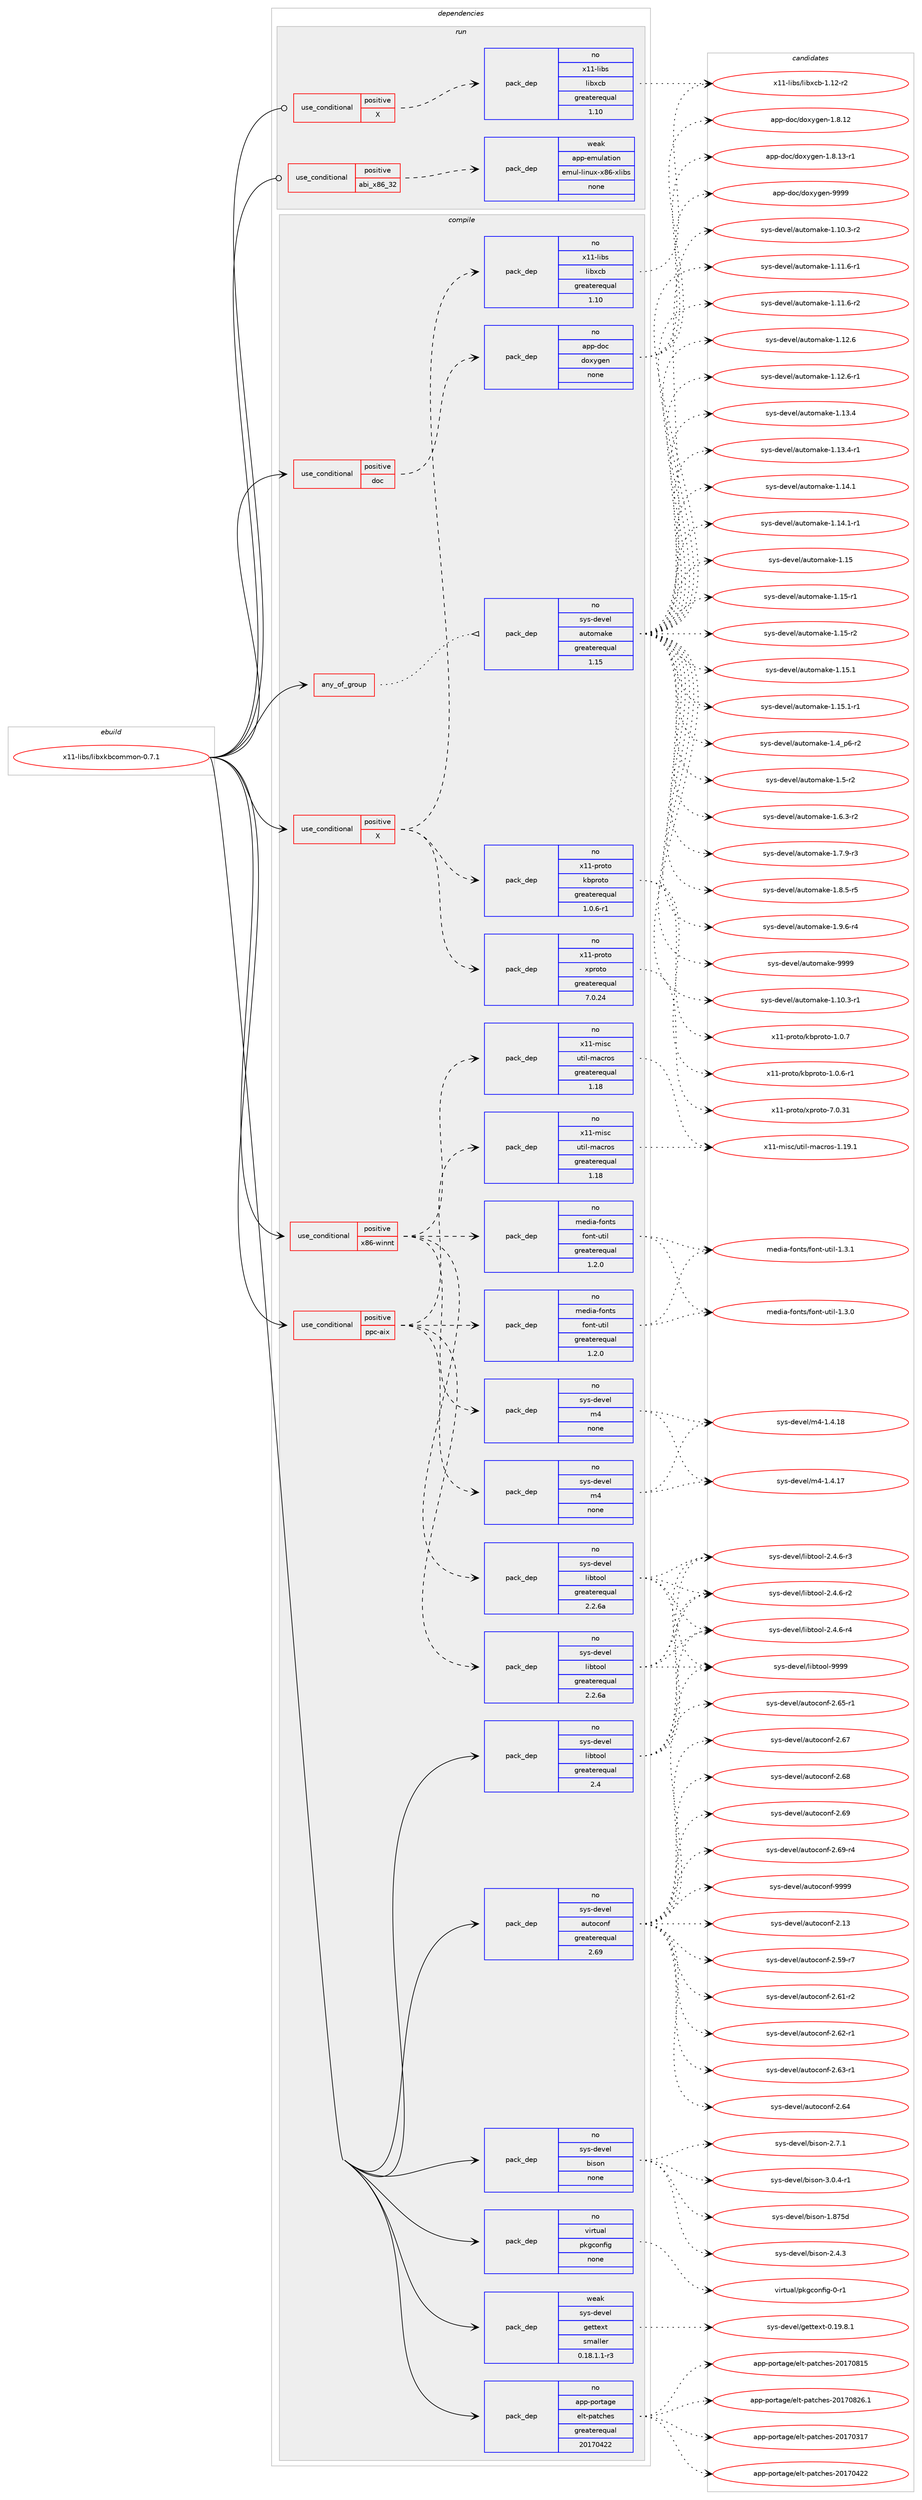 digraph prolog {

# *************
# Graph options
# *************

newrank=true;
concentrate=true;
compound=true;
graph [rankdir=LR,fontname=Helvetica,fontsize=10,ranksep=1.5];#, ranksep=2.5, nodesep=0.2];
edge  [arrowhead=vee];
node  [fontname=Helvetica,fontsize=10];

# **********
# The ebuild
# **********

subgraph cluster_leftcol {
color=gray;
rank=same;
label=<<i>ebuild</i>>;
id [label="x11-libs/libxkbcommon-0.7.1", color=red, width=4, href="../x11-libs/libxkbcommon-0.7.1.svg"];
}

# ****************
# The dependencies
# ****************

subgraph cluster_midcol {
color=gray;
label=<<i>dependencies</i>>;
subgraph cluster_compile {
fillcolor="#eeeeee";
style=filled;
label=<<i>compile</i>>;
subgraph any9385 {
dependency519876 [label=<<TABLE BORDER="0" CELLBORDER="1" CELLSPACING="0" CELLPADDING="4"><TR><TD CELLPADDING="10">any_of_group</TD></TR></TABLE>>, shape=none, color=red];subgraph pack387402 {
dependency519877 [label=<<TABLE BORDER="0" CELLBORDER="1" CELLSPACING="0" CELLPADDING="4" WIDTH="220"><TR><TD ROWSPAN="6" CELLPADDING="30">pack_dep</TD></TR><TR><TD WIDTH="110">no</TD></TR><TR><TD>sys-devel</TD></TR><TR><TD>automake</TD></TR><TR><TD>greaterequal</TD></TR><TR><TD>1.15</TD></TR></TABLE>>, shape=none, color=blue];
}
dependency519876:e -> dependency519877:w [weight=20,style="dotted",arrowhead="oinv"];
}
id:e -> dependency519876:w [weight=20,style="solid",arrowhead="vee"];
subgraph cond122746 {
dependency519878 [label=<<TABLE BORDER="0" CELLBORDER="1" CELLSPACING="0" CELLPADDING="4"><TR><TD ROWSPAN="3" CELLPADDING="10">use_conditional</TD></TR><TR><TD>positive</TD></TR><TR><TD>X</TD></TR></TABLE>>, shape=none, color=red];
subgraph pack387403 {
dependency519879 [label=<<TABLE BORDER="0" CELLBORDER="1" CELLSPACING="0" CELLPADDING="4" WIDTH="220"><TR><TD ROWSPAN="6" CELLPADDING="30">pack_dep</TD></TR><TR><TD WIDTH="110">no</TD></TR><TR><TD>x11-libs</TD></TR><TR><TD>libxcb</TD></TR><TR><TD>greaterequal</TD></TR><TR><TD>1.10</TD></TR></TABLE>>, shape=none, color=blue];
}
dependency519878:e -> dependency519879:w [weight=20,style="dashed",arrowhead="vee"];
subgraph pack387404 {
dependency519880 [label=<<TABLE BORDER="0" CELLBORDER="1" CELLSPACING="0" CELLPADDING="4" WIDTH="220"><TR><TD ROWSPAN="6" CELLPADDING="30">pack_dep</TD></TR><TR><TD WIDTH="110">no</TD></TR><TR><TD>x11-proto</TD></TR><TR><TD>xproto</TD></TR><TR><TD>greaterequal</TD></TR><TR><TD>7.0.24</TD></TR></TABLE>>, shape=none, color=blue];
}
dependency519878:e -> dependency519880:w [weight=20,style="dashed",arrowhead="vee"];
subgraph pack387405 {
dependency519881 [label=<<TABLE BORDER="0" CELLBORDER="1" CELLSPACING="0" CELLPADDING="4" WIDTH="220"><TR><TD ROWSPAN="6" CELLPADDING="30">pack_dep</TD></TR><TR><TD WIDTH="110">no</TD></TR><TR><TD>x11-proto</TD></TR><TR><TD>kbproto</TD></TR><TR><TD>greaterequal</TD></TR><TR><TD>1.0.6-r1</TD></TR></TABLE>>, shape=none, color=blue];
}
dependency519878:e -> dependency519881:w [weight=20,style="dashed",arrowhead="vee"];
}
id:e -> dependency519878:w [weight=20,style="solid",arrowhead="vee"];
subgraph cond122747 {
dependency519882 [label=<<TABLE BORDER="0" CELLBORDER="1" CELLSPACING="0" CELLPADDING="4"><TR><TD ROWSPAN="3" CELLPADDING="10">use_conditional</TD></TR><TR><TD>positive</TD></TR><TR><TD>doc</TD></TR></TABLE>>, shape=none, color=red];
subgraph pack387406 {
dependency519883 [label=<<TABLE BORDER="0" CELLBORDER="1" CELLSPACING="0" CELLPADDING="4" WIDTH="220"><TR><TD ROWSPAN="6" CELLPADDING="30">pack_dep</TD></TR><TR><TD WIDTH="110">no</TD></TR><TR><TD>app-doc</TD></TR><TR><TD>doxygen</TD></TR><TR><TD>none</TD></TR><TR><TD></TD></TR></TABLE>>, shape=none, color=blue];
}
dependency519882:e -> dependency519883:w [weight=20,style="dashed",arrowhead="vee"];
}
id:e -> dependency519882:w [weight=20,style="solid",arrowhead="vee"];
subgraph cond122748 {
dependency519884 [label=<<TABLE BORDER="0" CELLBORDER="1" CELLSPACING="0" CELLPADDING="4"><TR><TD ROWSPAN="3" CELLPADDING="10">use_conditional</TD></TR><TR><TD>positive</TD></TR><TR><TD>ppc-aix</TD></TR></TABLE>>, shape=none, color=red];
subgraph pack387407 {
dependency519885 [label=<<TABLE BORDER="0" CELLBORDER="1" CELLSPACING="0" CELLPADDING="4" WIDTH="220"><TR><TD ROWSPAN="6" CELLPADDING="30">pack_dep</TD></TR><TR><TD WIDTH="110">no</TD></TR><TR><TD>sys-devel</TD></TR><TR><TD>libtool</TD></TR><TR><TD>greaterequal</TD></TR><TR><TD>2.2.6a</TD></TR></TABLE>>, shape=none, color=blue];
}
dependency519884:e -> dependency519885:w [weight=20,style="dashed",arrowhead="vee"];
subgraph pack387408 {
dependency519886 [label=<<TABLE BORDER="0" CELLBORDER="1" CELLSPACING="0" CELLPADDING="4" WIDTH="220"><TR><TD ROWSPAN="6" CELLPADDING="30">pack_dep</TD></TR><TR><TD WIDTH="110">no</TD></TR><TR><TD>sys-devel</TD></TR><TR><TD>m4</TD></TR><TR><TD>none</TD></TR><TR><TD></TD></TR></TABLE>>, shape=none, color=blue];
}
dependency519884:e -> dependency519886:w [weight=20,style="dashed",arrowhead="vee"];
subgraph pack387409 {
dependency519887 [label=<<TABLE BORDER="0" CELLBORDER="1" CELLSPACING="0" CELLPADDING="4" WIDTH="220"><TR><TD ROWSPAN="6" CELLPADDING="30">pack_dep</TD></TR><TR><TD WIDTH="110">no</TD></TR><TR><TD>x11-misc</TD></TR><TR><TD>util-macros</TD></TR><TR><TD>greaterequal</TD></TR><TR><TD>1.18</TD></TR></TABLE>>, shape=none, color=blue];
}
dependency519884:e -> dependency519887:w [weight=20,style="dashed",arrowhead="vee"];
subgraph pack387410 {
dependency519888 [label=<<TABLE BORDER="0" CELLBORDER="1" CELLSPACING="0" CELLPADDING="4" WIDTH="220"><TR><TD ROWSPAN="6" CELLPADDING="30">pack_dep</TD></TR><TR><TD WIDTH="110">no</TD></TR><TR><TD>media-fonts</TD></TR><TR><TD>font-util</TD></TR><TR><TD>greaterequal</TD></TR><TR><TD>1.2.0</TD></TR></TABLE>>, shape=none, color=blue];
}
dependency519884:e -> dependency519888:w [weight=20,style="dashed",arrowhead="vee"];
}
id:e -> dependency519884:w [weight=20,style="solid",arrowhead="vee"];
subgraph cond122749 {
dependency519889 [label=<<TABLE BORDER="0" CELLBORDER="1" CELLSPACING="0" CELLPADDING="4"><TR><TD ROWSPAN="3" CELLPADDING="10">use_conditional</TD></TR><TR><TD>positive</TD></TR><TR><TD>x86-winnt</TD></TR></TABLE>>, shape=none, color=red];
subgraph pack387411 {
dependency519890 [label=<<TABLE BORDER="0" CELLBORDER="1" CELLSPACING="0" CELLPADDING="4" WIDTH="220"><TR><TD ROWSPAN="6" CELLPADDING="30">pack_dep</TD></TR><TR><TD WIDTH="110">no</TD></TR><TR><TD>sys-devel</TD></TR><TR><TD>libtool</TD></TR><TR><TD>greaterequal</TD></TR><TR><TD>2.2.6a</TD></TR></TABLE>>, shape=none, color=blue];
}
dependency519889:e -> dependency519890:w [weight=20,style="dashed",arrowhead="vee"];
subgraph pack387412 {
dependency519891 [label=<<TABLE BORDER="0" CELLBORDER="1" CELLSPACING="0" CELLPADDING="4" WIDTH="220"><TR><TD ROWSPAN="6" CELLPADDING="30">pack_dep</TD></TR><TR><TD WIDTH="110">no</TD></TR><TR><TD>sys-devel</TD></TR><TR><TD>m4</TD></TR><TR><TD>none</TD></TR><TR><TD></TD></TR></TABLE>>, shape=none, color=blue];
}
dependency519889:e -> dependency519891:w [weight=20,style="dashed",arrowhead="vee"];
subgraph pack387413 {
dependency519892 [label=<<TABLE BORDER="0" CELLBORDER="1" CELLSPACING="0" CELLPADDING="4" WIDTH="220"><TR><TD ROWSPAN="6" CELLPADDING="30">pack_dep</TD></TR><TR><TD WIDTH="110">no</TD></TR><TR><TD>x11-misc</TD></TR><TR><TD>util-macros</TD></TR><TR><TD>greaterequal</TD></TR><TR><TD>1.18</TD></TR></TABLE>>, shape=none, color=blue];
}
dependency519889:e -> dependency519892:w [weight=20,style="dashed",arrowhead="vee"];
subgraph pack387414 {
dependency519893 [label=<<TABLE BORDER="0" CELLBORDER="1" CELLSPACING="0" CELLPADDING="4" WIDTH="220"><TR><TD ROWSPAN="6" CELLPADDING="30">pack_dep</TD></TR><TR><TD WIDTH="110">no</TD></TR><TR><TD>media-fonts</TD></TR><TR><TD>font-util</TD></TR><TR><TD>greaterequal</TD></TR><TR><TD>1.2.0</TD></TR></TABLE>>, shape=none, color=blue];
}
dependency519889:e -> dependency519893:w [weight=20,style="dashed",arrowhead="vee"];
}
id:e -> dependency519889:w [weight=20,style="solid",arrowhead="vee"];
subgraph pack387415 {
dependency519894 [label=<<TABLE BORDER="0" CELLBORDER="1" CELLSPACING="0" CELLPADDING="4" WIDTH="220"><TR><TD ROWSPAN="6" CELLPADDING="30">pack_dep</TD></TR><TR><TD WIDTH="110">no</TD></TR><TR><TD>app-portage</TD></TR><TR><TD>elt-patches</TD></TR><TR><TD>greaterequal</TD></TR><TR><TD>20170422</TD></TR></TABLE>>, shape=none, color=blue];
}
id:e -> dependency519894:w [weight=20,style="solid",arrowhead="vee"];
subgraph pack387416 {
dependency519895 [label=<<TABLE BORDER="0" CELLBORDER="1" CELLSPACING="0" CELLPADDING="4" WIDTH="220"><TR><TD ROWSPAN="6" CELLPADDING="30">pack_dep</TD></TR><TR><TD WIDTH="110">no</TD></TR><TR><TD>sys-devel</TD></TR><TR><TD>autoconf</TD></TR><TR><TD>greaterequal</TD></TR><TR><TD>2.69</TD></TR></TABLE>>, shape=none, color=blue];
}
id:e -> dependency519895:w [weight=20,style="solid",arrowhead="vee"];
subgraph pack387417 {
dependency519896 [label=<<TABLE BORDER="0" CELLBORDER="1" CELLSPACING="0" CELLPADDING="4" WIDTH="220"><TR><TD ROWSPAN="6" CELLPADDING="30">pack_dep</TD></TR><TR><TD WIDTH="110">no</TD></TR><TR><TD>sys-devel</TD></TR><TR><TD>bison</TD></TR><TR><TD>none</TD></TR><TR><TD></TD></TR></TABLE>>, shape=none, color=blue];
}
id:e -> dependency519896:w [weight=20,style="solid",arrowhead="vee"];
subgraph pack387418 {
dependency519897 [label=<<TABLE BORDER="0" CELLBORDER="1" CELLSPACING="0" CELLPADDING="4" WIDTH="220"><TR><TD ROWSPAN="6" CELLPADDING="30">pack_dep</TD></TR><TR><TD WIDTH="110">no</TD></TR><TR><TD>sys-devel</TD></TR><TR><TD>libtool</TD></TR><TR><TD>greaterequal</TD></TR><TR><TD>2.4</TD></TR></TABLE>>, shape=none, color=blue];
}
id:e -> dependency519897:w [weight=20,style="solid",arrowhead="vee"];
subgraph pack387419 {
dependency519898 [label=<<TABLE BORDER="0" CELLBORDER="1" CELLSPACING="0" CELLPADDING="4" WIDTH="220"><TR><TD ROWSPAN="6" CELLPADDING="30">pack_dep</TD></TR><TR><TD WIDTH="110">no</TD></TR><TR><TD>virtual</TD></TR><TR><TD>pkgconfig</TD></TR><TR><TD>none</TD></TR><TR><TD></TD></TR></TABLE>>, shape=none, color=blue];
}
id:e -> dependency519898:w [weight=20,style="solid",arrowhead="vee"];
subgraph pack387420 {
dependency519899 [label=<<TABLE BORDER="0" CELLBORDER="1" CELLSPACING="0" CELLPADDING="4" WIDTH="220"><TR><TD ROWSPAN="6" CELLPADDING="30">pack_dep</TD></TR><TR><TD WIDTH="110">weak</TD></TR><TR><TD>sys-devel</TD></TR><TR><TD>gettext</TD></TR><TR><TD>smaller</TD></TR><TR><TD>0.18.1.1-r3</TD></TR></TABLE>>, shape=none, color=blue];
}
id:e -> dependency519899:w [weight=20,style="solid",arrowhead="vee"];
}
subgraph cluster_compileandrun {
fillcolor="#eeeeee";
style=filled;
label=<<i>compile and run</i>>;
}
subgraph cluster_run {
fillcolor="#eeeeee";
style=filled;
label=<<i>run</i>>;
subgraph cond122750 {
dependency519900 [label=<<TABLE BORDER="0" CELLBORDER="1" CELLSPACING="0" CELLPADDING="4"><TR><TD ROWSPAN="3" CELLPADDING="10">use_conditional</TD></TR><TR><TD>positive</TD></TR><TR><TD>X</TD></TR></TABLE>>, shape=none, color=red];
subgraph pack387421 {
dependency519901 [label=<<TABLE BORDER="0" CELLBORDER="1" CELLSPACING="0" CELLPADDING="4" WIDTH="220"><TR><TD ROWSPAN="6" CELLPADDING="30">pack_dep</TD></TR><TR><TD WIDTH="110">no</TD></TR><TR><TD>x11-libs</TD></TR><TR><TD>libxcb</TD></TR><TR><TD>greaterequal</TD></TR><TR><TD>1.10</TD></TR></TABLE>>, shape=none, color=blue];
}
dependency519900:e -> dependency519901:w [weight=20,style="dashed",arrowhead="vee"];
}
id:e -> dependency519900:w [weight=20,style="solid",arrowhead="odot"];
subgraph cond122751 {
dependency519902 [label=<<TABLE BORDER="0" CELLBORDER="1" CELLSPACING="0" CELLPADDING="4"><TR><TD ROWSPAN="3" CELLPADDING="10">use_conditional</TD></TR><TR><TD>positive</TD></TR><TR><TD>abi_x86_32</TD></TR></TABLE>>, shape=none, color=red];
subgraph pack387422 {
dependency519903 [label=<<TABLE BORDER="0" CELLBORDER="1" CELLSPACING="0" CELLPADDING="4" WIDTH="220"><TR><TD ROWSPAN="6" CELLPADDING="30">pack_dep</TD></TR><TR><TD WIDTH="110">weak</TD></TR><TR><TD>app-emulation</TD></TR><TR><TD>emul-linux-x86-xlibs</TD></TR><TR><TD>none</TD></TR><TR><TD></TD></TR></TABLE>>, shape=none, color=blue];
}
dependency519902:e -> dependency519903:w [weight=20,style="dashed",arrowhead="vee"];
}
id:e -> dependency519902:w [weight=20,style="solid",arrowhead="odot"];
}
}

# **************
# The candidates
# **************

subgraph cluster_choices {
rank=same;
color=gray;
label=<<i>candidates</i>>;

subgraph choice387402 {
color=black;
nodesep=1;
choice11512111545100101118101108479711711611110997107101454946494846514511449 [label="sys-devel/automake-1.10.3-r1", color=red, width=4,href="../sys-devel/automake-1.10.3-r1.svg"];
choice11512111545100101118101108479711711611110997107101454946494846514511450 [label="sys-devel/automake-1.10.3-r2", color=red, width=4,href="../sys-devel/automake-1.10.3-r2.svg"];
choice11512111545100101118101108479711711611110997107101454946494946544511449 [label="sys-devel/automake-1.11.6-r1", color=red, width=4,href="../sys-devel/automake-1.11.6-r1.svg"];
choice11512111545100101118101108479711711611110997107101454946494946544511450 [label="sys-devel/automake-1.11.6-r2", color=red, width=4,href="../sys-devel/automake-1.11.6-r2.svg"];
choice1151211154510010111810110847971171161111099710710145494649504654 [label="sys-devel/automake-1.12.6", color=red, width=4,href="../sys-devel/automake-1.12.6.svg"];
choice11512111545100101118101108479711711611110997107101454946495046544511449 [label="sys-devel/automake-1.12.6-r1", color=red, width=4,href="../sys-devel/automake-1.12.6-r1.svg"];
choice1151211154510010111810110847971171161111099710710145494649514652 [label="sys-devel/automake-1.13.4", color=red, width=4,href="../sys-devel/automake-1.13.4.svg"];
choice11512111545100101118101108479711711611110997107101454946495146524511449 [label="sys-devel/automake-1.13.4-r1", color=red, width=4,href="../sys-devel/automake-1.13.4-r1.svg"];
choice1151211154510010111810110847971171161111099710710145494649524649 [label="sys-devel/automake-1.14.1", color=red, width=4,href="../sys-devel/automake-1.14.1.svg"];
choice11512111545100101118101108479711711611110997107101454946495246494511449 [label="sys-devel/automake-1.14.1-r1", color=red, width=4,href="../sys-devel/automake-1.14.1-r1.svg"];
choice115121115451001011181011084797117116111109971071014549464953 [label="sys-devel/automake-1.15", color=red, width=4,href="../sys-devel/automake-1.15.svg"];
choice1151211154510010111810110847971171161111099710710145494649534511449 [label="sys-devel/automake-1.15-r1", color=red, width=4,href="../sys-devel/automake-1.15-r1.svg"];
choice1151211154510010111810110847971171161111099710710145494649534511450 [label="sys-devel/automake-1.15-r2", color=red, width=4,href="../sys-devel/automake-1.15-r2.svg"];
choice1151211154510010111810110847971171161111099710710145494649534649 [label="sys-devel/automake-1.15.1", color=red, width=4,href="../sys-devel/automake-1.15.1.svg"];
choice11512111545100101118101108479711711611110997107101454946495346494511449 [label="sys-devel/automake-1.15.1-r1", color=red, width=4,href="../sys-devel/automake-1.15.1-r1.svg"];
choice115121115451001011181011084797117116111109971071014549465295112544511450 [label="sys-devel/automake-1.4_p6-r2", color=red, width=4,href="../sys-devel/automake-1.4_p6-r2.svg"];
choice11512111545100101118101108479711711611110997107101454946534511450 [label="sys-devel/automake-1.5-r2", color=red, width=4,href="../sys-devel/automake-1.5-r2.svg"];
choice115121115451001011181011084797117116111109971071014549465446514511450 [label="sys-devel/automake-1.6.3-r2", color=red, width=4,href="../sys-devel/automake-1.6.3-r2.svg"];
choice115121115451001011181011084797117116111109971071014549465546574511451 [label="sys-devel/automake-1.7.9-r3", color=red, width=4,href="../sys-devel/automake-1.7.9-r3.svg"];
choice115121115451001011181011084797117116111109971071014549465646534511453 [label="sys-devel/automake-1.8.5-r5", color=red, width=4,href="../sys-devel/automake-1.8.5-r5.svg"];
choice115121115451001011181011084797117116111109971071014549465746544511452 [label="sys-devel/automake-1.9.6-r4", color=red, width=4,href="../sys-devel/automake-1.9.6-r4.svg"];
choice115121115451001011181011084797117116111109971071014557575757 [label="sys-devel/automake-9999", color=red, width=4,href="../sys-devel/automake-9999.svg"];
dependency519877:e -> choice11512111545100101118101108479711711611110997107101454946494846514511449:w [style=dotted,weight="100"];
dependency519877:e -> choice11512111545100101118101108479711711611110997107101454946494846514511450:w [style=dotted,weight="100"];
dependency519877:e -> choice11512111545100101118101108479711711611110997107101454946494946544511449:w [style=dotted,weight="100"];
dependency519877:e -> choice11512111545100101118101108479711711611110997107101454946494946544511450:w [style=dotted,weight="100"];
dependency519877:e -> choice1151211154510010111810110847971171161111099710710145494649504654:w [style=dotted,weight="100"];
dependency519877:e -> choice11512111545100101118101108479711711611110997107101454946495046544511449:w [style=dotted,weight="100"];
dependency519877:e -> choice1151211154510010111810110847971171161111099710710145494649514652:w [style=dotted,weight="100"];
dependency519877:e -> choice11512111545100101118101108479711711611110997107101454946495146524511449:w [style=dotted,weight="100"];
dependency519877:e -> choice1151211154510010111810110847971171161111099710710145494649524649:w [style=dotted,weight="100"];
dependency519877:e -> choice11512111545100101118101108479711711611110997107101454946495246494511449:w [style=dotted,weight="100"];
dependency519877:e -> choice115121115451001011181011084797117116111109971071014549464953:w [style=dotted,weight="100"];
dependency519877:e -> choice1151211154510010111810110847971171161111099710710145494649534511449:w [style=dotted,weight="100"];
dependency519877:e -> choice1151211154510010111810110847971171161111099710710145494649534511450:w [style=dotted,weight="100"];
dependency519877:e -> choice1151211154510010111810110847971171161111099710710145494649534649:w [style=dotted,weight="100"];
dependency519877:e -> choice11512111545100101118101108479711711611110997107101454946495346494511449:w [style=dotted,weight="100"];
dependency519877:e -> choice115121115451001011181011084797117116111109971071014549465295112544511450:w [style=dotted,weight="100"];
dependency519877:e -> choice11512111545100101118101108479711711611110997107101454946534511450:w [style=dotted,weight="100"];
dependency519877:e -> choice115121115451001011181011084797117116111109971071014549465446514511450:w [style=dotted,weight="100"];
dependency519877:e -> choice115121115451001011181011084797117116111109971071014549465546574511451:w [style=dotted,weight="100"];
dependency519877:e -> choice115121115451001011181011084797117116111109971071014549465646534511453:w [style=dotted,weight="100"];
dependency519877:e -> choice115121115451001011181011084797117116111109971071014549465746544511452:w [style=dotted,weight="100"];
dependency519877:e -> choice115121115451001011181011084797117116111109971071014557575757:w [style=dotted,weight="100"];
}
subgraph choice387403 {
color=black;
nodesep=1;
choice120494945108105981154710810598120999845494649504511450 [label="x11-libs/libxcb-1.12-r2", color=red, width=4,href="../x11-libs/libxcb-1.12-r2.svg"];
dependency519879:e -> choice120494945108105981154710810598120999845494649504511450:w [style=dotted,weight="100"];
}
subgraph choice387404 {
color=black;
nodesep=1;
choice1204949451121141111161114712011211411111611145554648465149 [label="x11-proto/xproto-7.0.31", color=red, width=4,href="../x11-proto/xproto-7.0.31.svg"];
dependency519880:e -> choice1204949451121141111161114712011211411111611145554648465149:w [style=dotted,weight="100"];
}
subgraph choice387405 {
color=black;
nodesep=1;
choice12049494511211411111611147107981121141111161114549464846544511449 [label="x11-proto/kbproto-1.0.6-r1", color=red, width=4,href="../x11-proto/kbproto-1.0.6-r1.svg"];
choice1204949451121141111161114710798112114111116111454946484655 [label="x11-proto/kbproto-1.0.7", color=red, width=4,href="../x11-proto/kbproto-1.0.7.svg"];
dependency519881:e -> choice12049494511211411111611147107981121141111161114549464846544511449:w [style=dotted,weight="100"];
dependency519881:e -> choice1204949451121141111161114710798112114111116111454946484655:w [style=dotted,weight="100"];
}
subgraph choice387406 {
color=black;
nodesep=1;
choice9711211245100111994710011112012110310111045494656464950 [label="app-doc/doxygen-1.8.12", color=red, width=4,href="../app-doc/doxygen-1.8.12.svg"];
choice97112112451001119947100111120121103101110454946564649514511449 [label="app-doc/doxygen-1.8.13-r1", color=red, width=4,href="../app-doc/doxygen-1.8.13-r1.svg"];
choice971121124510011199471001111201211031011104557575757 [label="app-doc/doxygen-9999", color=red, width=4,href="../app-doc/doxygen-9999.svg"];
dependency519883:e -> choice9711211245100111994710011112012110310111045494656464950:w [style=dotted,weight="100"];
dependency519883:e -> choice97112112451001119947100111120121103101110454946564649514511449:w [style=dotted,weight="100"];
dependency519883:e -> choice971121124510011199471001111201211031011104557575757:w [style=dotted,weight="100"];
}
subgraph choice387407 {
color=black;
nodesep=1;
choice1151211154510010111810110847108105981161111111084550465246544511450 [label="sys-devel/libtool-2.4.6-r2", color=red, width=4,href="../sys-devel/libtool-2.4.6-r2.svg"];
choice1151211154510010111810110847108105981161111111084550465246544511451 [label="sys-devel/libtool-2.4.6-r3", color=red, width=4,href="../sys-devel/libtool-2.4.6-r3.svg"];
choice1151211154510010111810110847108105981161111111084550465246544511452 [label="sys-devel/libtool-2.4.6-r4", color=red, width=4,href="../sys-devel/libtool-2.4.6-r4.svg"];
choice1151211154510010111810110847108105981161111111084557575757 [label="sys-devel/libtool-9999", color=red, width=4,href="../sys-devel/libtool-9999.svg"];
dependency519885:e -> choice1151211154510010111810110847108105981161111111084550465246544511450:w [style=dotted,weight="100"];
dependency519885:e -> choice1151211154510010111810110847108105981161111111084550465246544511451:w [style=dotted,weight="100"];
dependency519885:e -> choice1151211154510010111810110847108105981161111111084550465246544511452:w [style=dotted,weight="100"];
dependency519885:e -> choice1151211154510010111810110847108105981161111111084557575757:w [style=dotted,weight="100"];
}
subgraph choice387408 {
color=black;
nodesep=1;
choice11512111545100101118101108471095245494652464955 [label="sys-devel/m4-1.4.17", color=red, width=4,href="../sys-devel/m4-1.4.17.svg"];
choice11512111545100101118101108471095245494652464956 [label="sys-devel/m4-1.4.18", color=red, width=4,href="../sys-devel/m4-1.4.18.svg"];
dependency519886:e -> choice11512111545100101118101108471095245494652464955:w [style=dotted,weight="100"];
dependency519886:e -> choice11512111545100101118101108471095245494652464956:w [style=dotted,weight="100"];
}
subgraph choice387409 {
color=black;
nodesep=1;
choice120494945109105115994711711610510845109979911411111545494649574649 [label="x11-misc/util-macros-1.19.1", color=red, width=4,href="../x11-misc/util-macros-1.19.1.svg"];
dependency519887:e -> choice120494945109105115994711711610510845109979911411111545494649574649:w [style=dotted,weight="100"];
}
subgraph choice387410 {
color=black;
nodesep=1;
choice10910110010597451021111101161154710211111011645117116105108454946514648 [label="media-fonts/font-util-1.3.0", color=red, width=4,href="../media-fonts/font-util-1.3.0.svg"];
choice10910110010597451021111101161154710211111011645117116105108454946514649 [label="media-fonts/font-util-1.3.1", color=red, width=4,href="../media-fonts/font-util-1.3.1.svg"];
dependency519888:e -> choice10910110010597451021111101161154710211111011645117116105108454946514648:w [style=dotted,weight="100"];
dependency519888:e -> choice10910110010597451021111101161154710211111011645117116105108454946514649:w [style=dotted,weight="100"];
}
subgraph choice387411 {
color=black;
nodesep=1;
choice1151211154510010111810110847108105981161111111084550465246544511450 [label="sys-devel/libtool-2.4.6-r2", color=red, width=4,href="../sys-devel/libtool-2.4.6-r2.svg"];
choice1151211154510010111810110847108105981161111111084550465246544511451 [label="sys-devel/libtool-2.4.6-r3", color=red, width=4,href="../sys-devel/libtool-2.4.6-r3.svg"];
choice1151211154510010111810110847108105981161111111084550465246544511452 [label="sys-devel/libtool-2.4.6-r4", color=red, width=4,href="../sys-devel/libtool-2.4.6-r4.svg"];
choice1151211154510010111810110847108105981161111111084557575757 [label="sys-devel/libtool-9999", color=red, width=4,href="../sys-devel/libtool-9999.svg"];
dependency519890:e -> choice1151211154510010111810110847108105981161111111084550465246544511450:w [style=dotted,weight="100"];
dependency519890:e -> choice1151211154510010111810110847108105981161111111084550465246544511451:w [style=dotted,weight="100"];
dependency519890:e -> choice1151211154510010111810110847108105981161111111084550465246544511452:w [style=dotted,weight="100"];
dependency519890:e -> choice1151211154510010111810110847108105981161111111084557575757:w [style=dotted,weight="100"];
}
subgraph choice387412 {
color=black;
nodesep=1;
choice11512111545100101118101108471095245494652464955 [label="sys-devel/m4-1.4.17", color=red, width=4,href="../sys-devel/m4-1.4.17.svg"];
choice11512111545100101118101108471095245494652464956 [label="sys-devel/m4-1.4.18", color=red, width=4,href="../sys-devel/m4-1.4.18.svg"];
dependency519891:e -> choice11512111545100101118101108471095245494652464955:w [style=dotted,weight="100"];
dependency519891:e -> choice11512111545100101118101108471095245494652464956:w [style=dotted,weight="100"];
}
subgraph choice387413 {
color=black;
nodesep=1;
choice120494945109105115994711711610510845109979911411111545494649574649 [label="x11-misc/util-macros-1.19.1", color=red, width=4,href="../x11-misc/util-macros-1.19.1.svg"];
dependency519892:e -> choice120494945109105115994711711610510845109979911411111545494649574649:w [style=dotted,weight="100"];
}
subgraph choice387414 {
color=black;
nodesep=1;
choice10910110010597451021111101161154710211111011645117116105108454946514648 [label="media-fonts/font-util-1.3.0", color=red, width=4,href="../media-fonts/font-util-1.3.0.svg"];
choice10910110010597451021111101161154710211111011645117116105108454946514649 [label="media-fonts/font-util-1.3.1", color=red, width=4,href="../media-fonts/font-util-1.3.1.svg"];
dependency519893:e -> choice10910110010597451021111101161154710211111011645117116105108454946514648:w [style=dotted,weight="100"];
dependency519893:e -> choice10910110010597451021111101161154710211111011645117116105108454946514649:w [style=dotted,weight="100"];
}
subgraph choice387415 {
color=black;
nodesep=1;
choice97112112451121111141169710310147101108116451129711699104101115455048495548514955 [label="app-portage/elt-patches-20170317", color=red, width=4,href="../app-portage/elt-patches-20170317.svg"];
choice97112112451121111141169710310147101108116451129711699104101115455048495548525050 [label="app-portage/elt-patches-20170422", color=red, width=4,href="../app-portage/elt-patches-20170422.svg"];
choice97112112451121111141169710310147101108116451129711699104101115455048495548564953 [label="app-portage/elt-patches-20170815", color=red, width=4,href="../app-portage/elt-patches-20170815.svg"];
choice971121124511211111411697103101471011081164511297116991041011154550484955485650544649 [label="app-portage/elt-patches-20170826.1", color=red, width=4,href="../app-portage/elt-patches-20170826.1.svg"];
dependency519894:e -> choice97112112451121111141169710310147101108116451129711699104101115455048495548514955:w [style=dotted,weight="100"];
dependency519894:e -> choice97112112451121111141169710310147101108116451129711699104101115455048495548525050:w [style=dotted,weight="100"];
dependency519894:e -> choice97112112451121111141169710310147101108116451129711699104101115455048495548564953:w [style=dotted,weight="100"];
dependency519894:e -> choice971121124511211111411697103101471011081164511297116991041011154550484955485650544649:w [style=dotted,weight="100"];
}
subgraph choice387416 {
color=black;
nodesep=1;
choice115121115451001011181011084797117116111991111101024550464951 [label="sys-devel/autoconf-2.13", color=red, width=4,href="../sys-devel/autoconf-2.13.svg"];
choice1151211154510010111810110847971171161119911111010245504653574511455 [label="sys-devel/autoconf-2.59-r7", color=red, width=4,href="../sys-devel/autoconf-2.59-r7.svg"];
choice1151211154510010111810110847971171161119911111010245504654494511450 [label="sys-devel/autoconf-2.61-r2", color=red, width=4,href="../sys-devel/autoconf-2.61-r2.svg"];
choice1151211154510010111810110847971171161119911111010245504654504511449 [label="sys-devel/autoconf-2.62-r1", color=red, width=4,href="../sys-devel/autoconf-2.62-r1.svg"];
choice1151211154510010111810110847971171161119911111010245504654514511449 [label="sys-devel/autoconf-2.63-r1", color=red, width=4,href="../sys-devel/autoconf-2.63-r1.svg"];
choice115121115451001011181011084797117116111991111101024550465452 [label="sys-devel/autoconf-2.64", color=red, width=4,href="../sys-devel/autoconf-2.64.svg"];
choice1151211154510010111810110847971171161119911111010245504654534511449 [label="sys-devel/autoconf-2.65-r1", color=red, width=4,href="../sys-devel/autoconf-2.65-r1.svg"];
choice115121115451001011181011084797117116111991111101024550465455 [label="sys-devel/autoconf-2.67", color=red, width=4,href="../sys-devel/autoconf-2.67.svg"];
choice115121115451001011181011084797117116111991111101024550465456 [label="sys-devel/autoconf-2.68", color=red, width=4,href="../sys-devel/autoconf-2.68.svg"];
choice115121115451001011181011084797117116111991111101024550465457 [label="sys-devel/autoconf-2.69", color=red, width=4,href="../sys-devel/autoconf-2.69.svg"];
choice1151211154510010111810110847971171161119911111010245504654574511452 [label="sys-devel/autoconf-2.69-r4", color=red, width=4,href="../sys-devel/autoconf-2.69-r4.svg"];
choice115121115451001011181011084797117116111991111101024557575757 [label="sys-devel/autoconf-9999", color=red, width=4,href="../sys-devel/autoconf-9999.svg"];
dependency519895:e -> choice115121115451001011181011084797117116111991111101024550464951:w [style=dotted,weight="100"];
dependency519895:e -> choice1151211154510010111810110847971171161119911111010245504653574511455:w [style=dotted,weight="100"];
dependency519895:e -> choice1151211154510010111810110847971171161119911111010245504654494511450:w [style=dotted,weight="100"];
dependency519895:e -> choice1151211154510010111810110847971171161119911111010245504654504511449:w [style=dotted,weight="100"];
dependency519895:e -> choice1151211154510010111810110847971171161119911111010245504654514511449:w [style=dotted,weight="100"];
dependency519895:e -> choice115121115451001011181011084797117116111991111101024550465452:w [style=dotted,weight="100"];
dependency519895:e -> choice1151211154510010111810110847971171161119911111010245504654534511449:w [style=dotted,weight="100"];
dependency519895:e -> choice115121115451001011181011084797117116111991111101024550465455:w [style=dotted,weight="100"];
dependency519895:e -> choice115121115451001011181011084797117116111991111101024550465456:w [style=dotted,weight="100"];
dependency519895:e -> choice115121115451001011181011084797117116111991111101024550465457:w [style=dotted,weight="100"];
dependency519895:e -> choice1151211154510010111810110847971171161119911111010245504654574511452:w [style=dotted,weight="100"];
dependency519895:e -> choice115121115451001011181011084797117116111991111101024557575757:w [style=dotted,weight="100"];
}
subgraph choice387417 {
color=black;
nodesep=1;
choice115121115451001011181011084798105115111110454946565553100 [label="sys-devel/bison-1.875d", color=red, width=4,href="../sys-devel/bison-1.875d.svg"];
choice115121115451001011181011084798105115111110455046524651 [label="sys-devel/bison-2.4.3", color=red, width=4,href="../sys-devel/bison-2.4.3.svg"];
choice115121115451001011181011084798105115111110455046554649 [label="sys-devel/bison-2.7.1", color=red, width=4,href="../sys-devel/bison-2.7.1.svg"];
choice1151211154510010111810110847981051151111104551464846524511449 [label="sys-devel/bison-3.0.4-r1", color=red, width=4,href="../sys-devel/bison-3.0.4-r1.svg"];
dependency519896:e -> choice115121115451001011181011084798105115111110454946565553100:w [style=dotted,weight="100"];
dependency519896:e -> choice115121115451001011181011084798105115111110455046524651:w [style=dotted,weight="100"];
dependency519896:e -> choice115121115451001011181011084798105115111110455046554649:w [style=dotted,weight="100"];
dependency519896:e -> choice1151211154510010111810110847981051151111104551464846524511449:w [style=dotted,weight="100"];
}
subgraph choice387418 {
color=black;
nodesep=1;
choice1151211154510010111810110847108105981161111111084550465246544511450 [label="sys-devel/libtool-2.4.6-r2", color=red, width=4,href="../sys-devel/libtool-2.4.6-r2.svg"];
choice1151211154510010111810110847108105981161111111084550465246544511451 [label="sys-devel/libtool-2.4.6-r3", color=red, width=4,href="../sys-devel/libtool-2.4.6-r3.svg"];
choice1151211154510010111810110847108105981161111111084550465246544511452 [label="sys-devel/libtool-2.4.6-r4", color=red, width=4,href="../sys-devel/libtool-2.4.6-r4.svg"];
choice1151211154510010111810110847108105981161111111084557575757 [label="sys-devel/libtool-9999", color=red, width=4,href="../sys-devel/libtool-9999.svg"];
dependency519897:e -> choice1151211154510010111810110847108105981161111111084550465246544511450:w [style=dotted,weight="100"];
dependency519897:e -> choice1151211154510010111810110847108105981161111111084550465246544511451:w [style=dotted,weight="100"];
dependency519897:e -> choice1151211154510010111810110847108105981161111111084550465246544511452:w [style=dotted,weight="100"];
dependency519897:e -> choice1151211154510010111810110847108105981161111111084557575757:w [style=dotted,weight="100"];
}
subgraph choice387419 {
color=black;
nodesep=1;
choice11810511411611797108471121071039911111010210510345484511449 [label="virtual/pkgconfig-0-r1", color=red, width=4,href="../virtual/pkgconfig-0-r1.svg"];
dependency519898:e -> choice11810511411611797108471121071039911111010210510345484511449:w [style=dotted,weight="100"];
}
subgraph choice387420 {
color=black;
nodesep=1;
choice1151211154510010111810110847103101116116101120116454846495746564649 [label="sys-devel/gettext-0.19.8.1", color=red, width=4,href="../sys-devel/gettext-0.19.8.1.svg"];
dependency519899:e -> choice1151211154510010111810110847103101116116101120116454846495746564649:w [style=dotted,weight="100"];
}
subgraph choice387421 {
color=black;
nodesep=1;
choice120494945108105981154710810598120999845494649504511450 [label="x11-libs/libxcb-1.12-r2", color=red, width=4,href="../x11-libs/libxcb-1.12-r2.svg"];
dependency519901:e -> choice120494945108105981154710810598120999845494649504511450:w [style=dotted,weight="100"];
}
subgraph choice387422 {
color=black;
nodesep=1;
}
}

}
